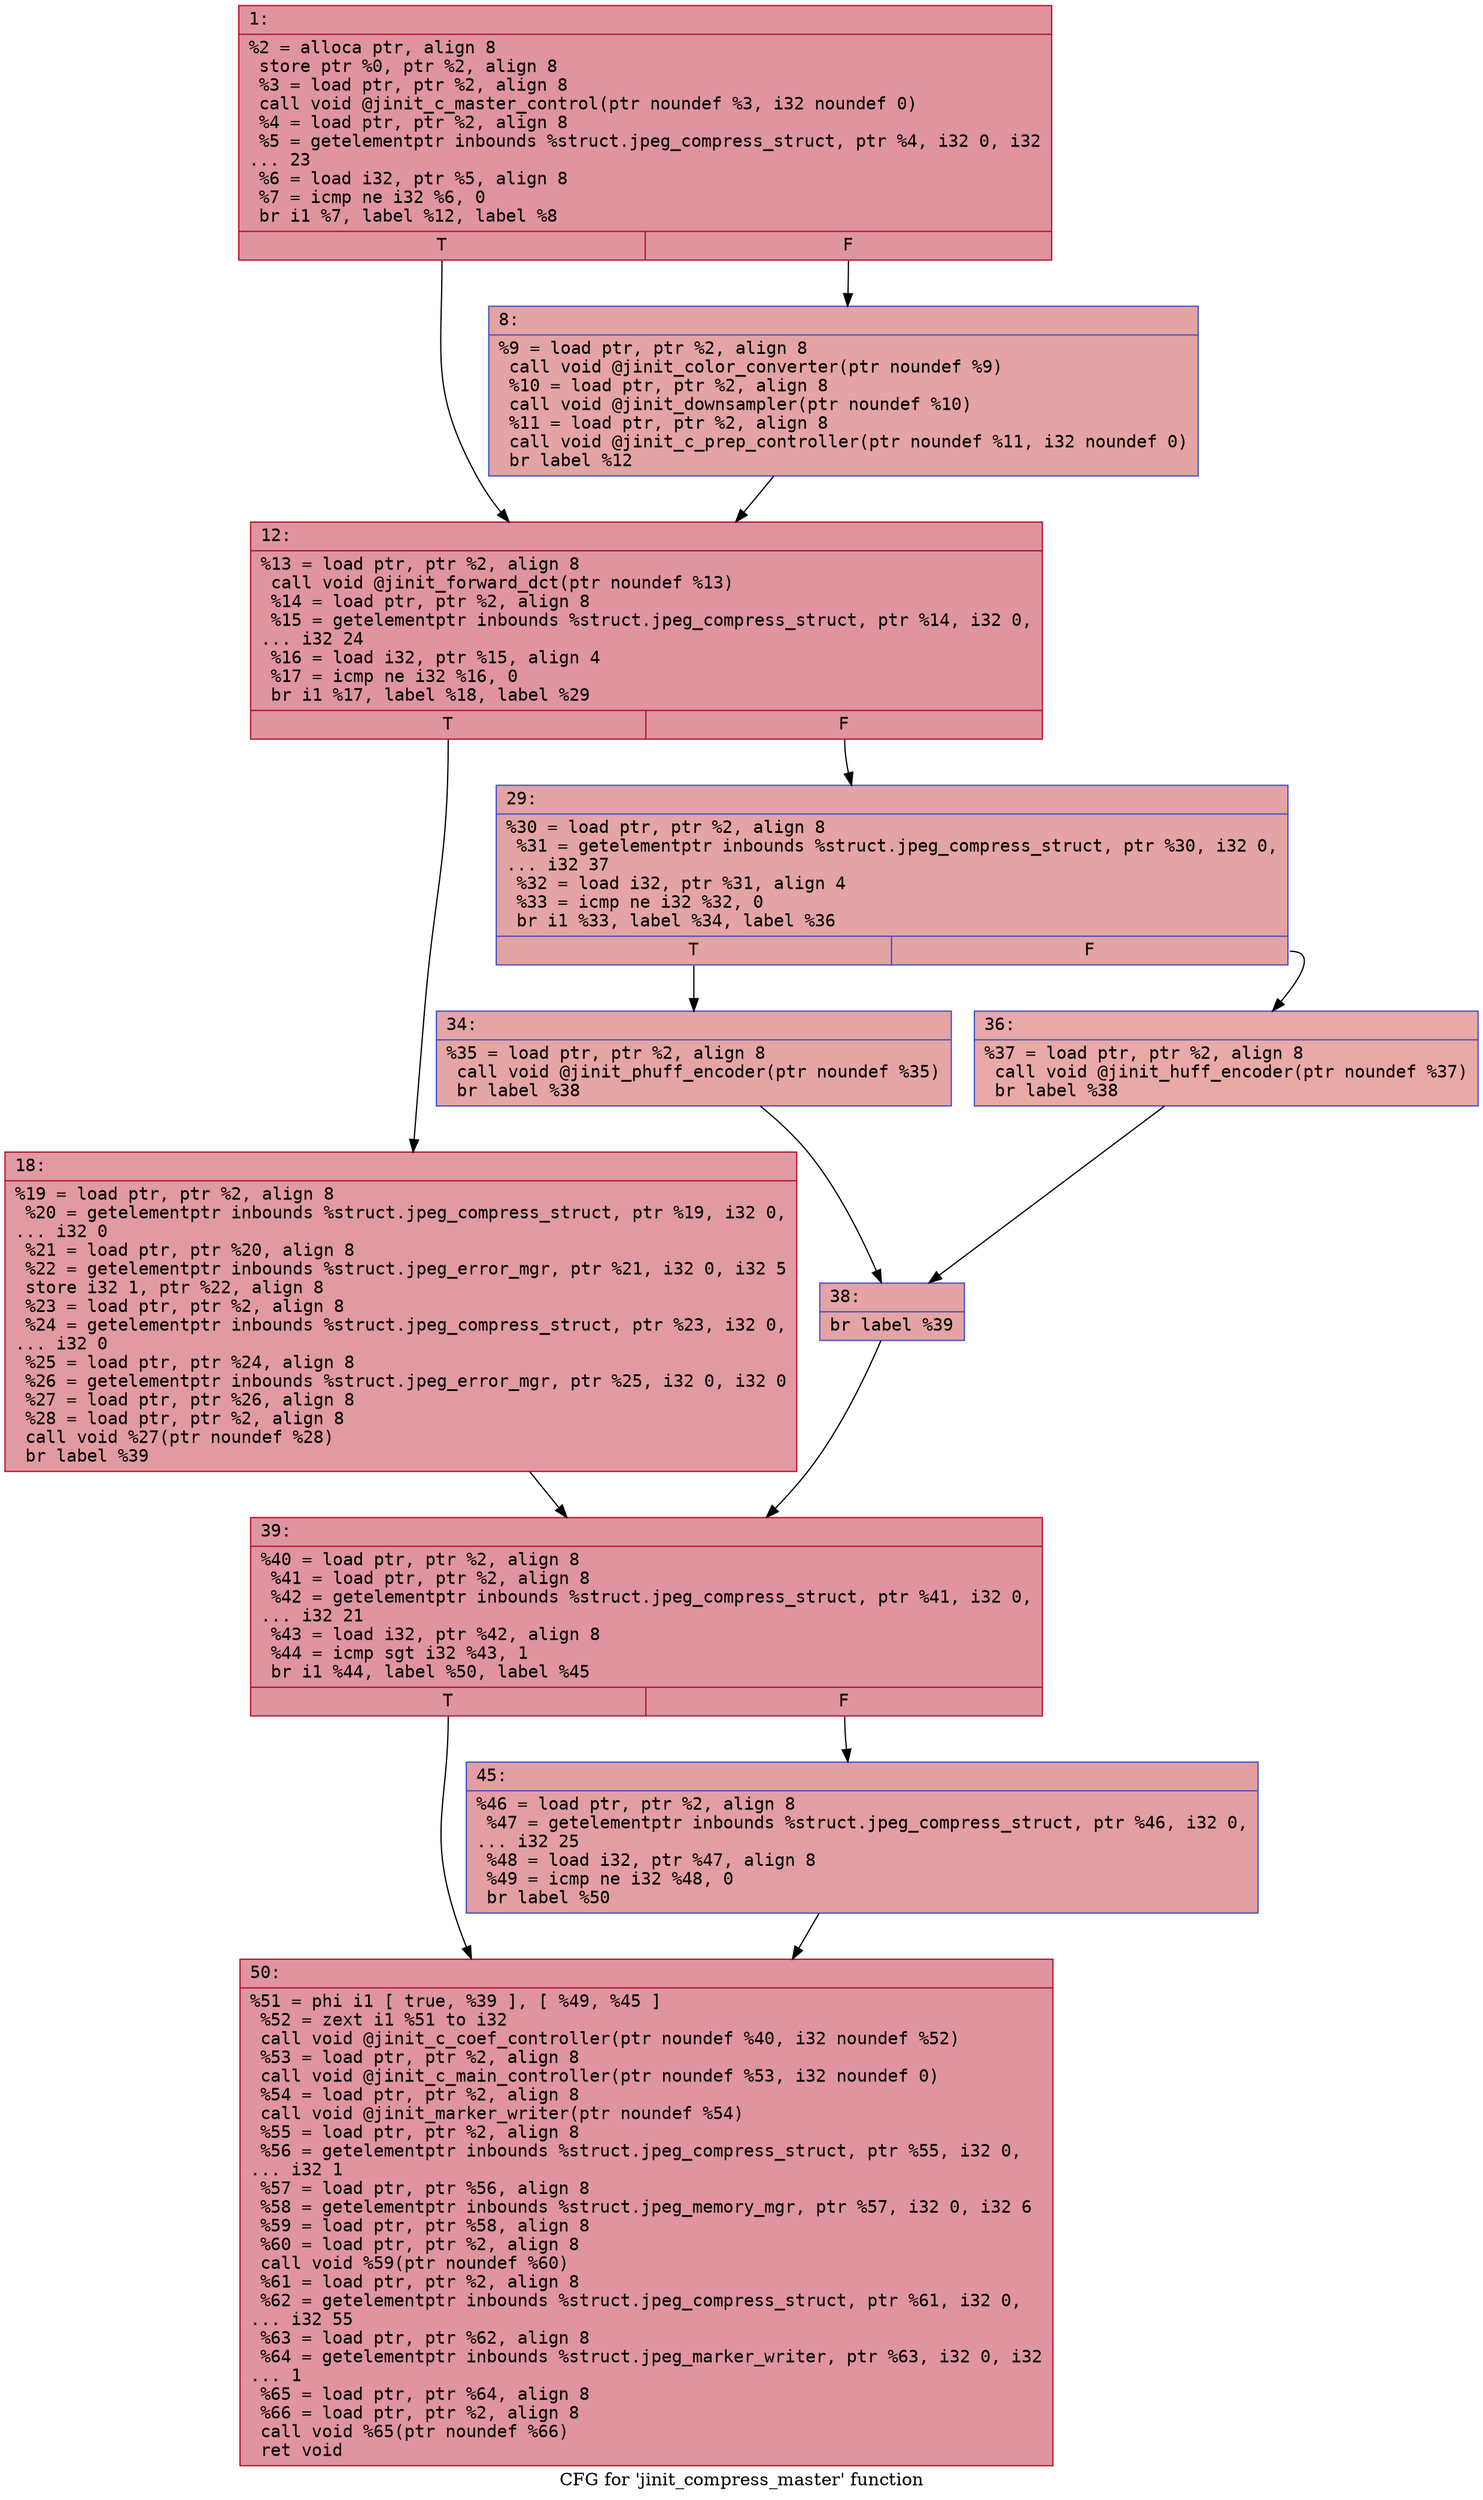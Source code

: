 digraph "CFG for 'jinit_compress_master' function" {
	label="CFG for 'jinit_compress_master' function";

	Node0x6000012e9fe0 [shape=record,color="#b70d28ff", style=filled, fillcolor="#b70d2870" fontname="Courier",label="{1:\l|  %2 = alloca ptr, align 8\l  store ptr %0, ptr %2, align 8\l  %3 = load ptr, ptr %2, align 8\l  call void @jinit_c_master_control(ptr noundef %3, i32 noundef 0)\l  %4 = load ptr, ptr %2, align 8\l  %5 = getelementptr inbounds %struct.jpeg_compress_struct, ptr %4, i32 0, i32\l... 23\l  %6 = load i32, ptr %5, align 8\l  %7 = icmp ne i32 %6, 0\l  br i1 %7, label %12, label %8\l|{<s0>T|<s1>F}}"];
	Node0x6000012e9fe0:s0 -> Node0x6000012ea080[tooltip="1 -> 12\nProbability 62.50%" ];
	Node0x6000012e9fe0:s1 -> Node0x6000012ea030[tooltip="1 -> 8\nProbability 37.50%" ];
	Node0x6000012ea030 [shape=record,color="#3d50c3ff", style=filled, fillcolor="#c32e3170" fontname="Courier",label="{8:\l|  %9 = load ptr, ptr %2, align 8\l  call void @jinit_color_converter(ptr noundef %9)\l  %10 = load ptr, ptr %2, align 8\l  call void @jinit_downsampler(ptr noundef %10)\l  %11 = load ptr, ptr %2, align 8\l  call void @jinit_c_prep_controller(ptr noundef %11, i32 noundef 0)\l  br label %12\l}"];
	Node0x6000012ea030 -> Node0x6000012ea080[tooltip="8 -> 12\nProbability 100.00%" ];
	Node0x6000012ea080 [shape=record,color="#b70d28ff", style=filled, fillcolor="#b70d2870" fontname="Courier",label="{12:\l|  %13 = load ptr, ptr %2, align 8\l  call void @jinit_forward_dct(ptr noundef %13)\l  %14 = load ptr, ptr %2, align 8\l  %15 = getelementptr inbounds %struct.jpeg_compress_struct, ptr %14, i32 0,\l... i32 24\l  %16 = load i32, ptr %15, align 4\l  %17 = icmp ne i32 %16, 0\l  br i1 %17, label %18, label %29\l|{<s0>T|<s1>F}}"];
	Node0x6000012ea080:s0 -> Node0x6000012ea0d0[tooltip="12 -> 18\nProbability 62.50%" ];
	Node0x6000012ea080:s1 -> Node0x6000012ea120[tooltip="12 -> 29\nProbability 37.50%" ];
	Node0x6000012ea0d0 [shape=record,color="#b70d28ff", style=filled, fillcolor="#bb1b2c70" fontname="Courier",label="{18:\l|  %19 = load ptr, ptr %2, align 8\l  %20 = getelementptr inbounds %struct.jpeg_compress_struct, ptr %19, i32 0,\l... i32 0\l  %21 = load ptr, ptr %20, align 8\l  %22 = getelementptr inbounds %struct.jpeg_error_mgr, ptr %21, i32 0, i32 5\l  store i32 1, ptr %22, align 8\l  %23 = load ptr, ptr %2, align 8\l  %24 = getelementptr inbounds %struct.jpeg_compress_struct, ptr %23, i32 0,\l... i32 0\l  %25 = load ptr, ptr %24, align 8\l  %26 = getelementptr inbounds %struct.jpeg_error_mgr, ptr %25, i32 0, i32 0\l  %27 = load ptr, ptr %26, align 8\l  %28 = load ptr, ptr %2, align 8\l  call void %27(ptr noundef %28)\l  br label %39\l}"];
	Node0x6000012ea0d0 -> Node0x6000012ea260[tooltip="18 -> 39\nProbability 100.00%" ];
	Node0x6000012ea120 [shape=record,color="#3d50c3ff", style=filled, fillcolor="#c32e3170" fontname="Courier",label="{29:\l|  %30 = load ptr, ptr %2, align 8\l  %31 = getelementptr inbounds %struct.jpeg_compress_struct, ptr %30, i32 0,\l... i32 37\l  %32 = load i32, ptr %31, align 4\l  %33 = icmp ne i32 %32, 0\l  br i1 %33, label %34, label %36\l|{<s0>T|<s1>F}}"];
	Node0x6000012ea120:s0 -> Node0x6000012ea170[tooltip="29 -> 34\nProbability 62.50%" ];
	Node0x6000012ea120:s1 -> Node0x6000012ea1c0[tooltip="29 -> 36\nProbability 37.50%" ];
	Node0x6000012ea170 [shape=record,color="#3d50c3ff", style=filled, fillcolor="#c5333470" fontname="Courier",label="{34:\l|  %35 = load ptr, ptr %2, align 8\l  call void @jinit_phuff_encoder(ptr noundef %35)\l  br label %38\l}"];
	Node0x6000012ea170 -> Node0x6000012ea210[tooltip="34 -> 38\nProbability 100.00%" ];
	Node0x6000012ea1c0 [shape=record,color="#3d50c3ff", style=filled, fillcolor="#ca3b3770" fontname="Courier",label="{36:\l|  %37 = load ptr, ptr %2, align 8\l  call void @jinit_huff_encoder(ptr noundef %37)\l  br label %38\l}"];
	Node0x6000012ea1c0 -> Node0x6000012ea210[tooltip="36 -> 38\nProbability 100.00%" ];
	Node0x6000012ea210 [shape=record,color="#3d50c3ff", style=filled, fillcolor="#c32e3170" fontname="Courier",label="{38:\l|  br label %39\l}"];
	Node0x6000012ea210 -> Node0x6000012ea260[tooltip="38 -> 39\nProbability 100.00%" ];
	Node0x6000012ea260 [shape=record,color="#b70d28ff", style=filled, fillcolor="#b70d2870" fontname="Courier",label="{39:\l|  %40 = load ptr, ptr %2, align 8\l  %41 = load ptr, ptr %2, align 8\l  %42 = getelementptr inbounds %struct.jpeg_compress_struct, ptr %41, i32 0,\l... i32 21\l  %43 = load i32, ptr %42, align 8\l  %44 = icmp sgt i32 %43, 1\l  br i1 %44, label %50, label %45\l|{<s0>T|<s1>F}}"];
	Node0x6000012ea260:s0 -> Node0x6000012ea300[tooltip="39 -> 50\nProbability 50.00%" ];
	Node0x6000012ea260:s1 -> Node0x6000012ea2b0[tooltip="39 -> 45\nProbability 50.00%" ];
	Node0x6000012ea2b0 [shape=record,color="#3d50c3ff", style=filled, fillcolor="#be242e70" fontname="Courier",label="{45:\l|  %46 = load ptr, ptr %2, align 8\l  %47 = getelementptr inbounds %struct.jpeg_compress_struct, ptr %46, i32 0,\l... i32 25\l  %48 = load i32, ptr %47, align 8\l  %49 = icmp ne i32 %48, 0\l  br label %50\l}"];
	Node0x6000012ea2b0 -> Node0x6000012ea300[tooltip="45 -> 50\nProbability 100.00%" ];
	Node0x6000012ea300 [shape=record,color="#b70d28ff", style=filled, fillcolor="#b70d2870" fontname="Courier",label="{50:\l|  %51 = phi i1 [ true, %39 ], [ %49, %45 ]\l  %52 = zext i1 %51 to i32\l  call void @jinit_c_coef_controller(ptr noundef %40, i32 noundef %52)\l  %53 = load ptr, ptr %2, align 8\l  call void @jinit_c_main_controller(ptr noundef %53, i32 noundef 0)\l  %54 = load ptr, ptr %2, align 8\l  call void @jinit_marker_writer(ptr noundef %54)\l  %55 = load ptr, ptr %2, align 8\l  %56 = getelementptr inbounds %struct.jpeg_compress_struct, ptr %55, i32 0,\l... i32 1\l  %57 = load ptr, ptr %56, align 8\l  %58 = getelementptr inbounds %struct.jpeg_memory_mgr, ptr %57, i32 0, i32 6\l  %59 = load ptr, ptr %58, align 8\l  %60 = load ptr, ptr %2, align 8\l  call void %59(ptr noundef %60)\l  %61 = load ptr, ptr %2, align 8\l  %62 = getelementptr inbounds %struct.jpeg_compress_struct, ptr %61, i32 0,\l... i32 55\l  %63 = load ptr, ptr %62, align 8\l  %64 = getelementptr inbounds %struct.jpeg_marker_writer, ptr %63, i32 0, i32\l... 1\l  %65 = load ptr, ptr %64, align 8\l  %66 = load ptr, ptr %2, align 8\l  call void %65(ptr noundef %66)\l  ret void\l}"];
}
